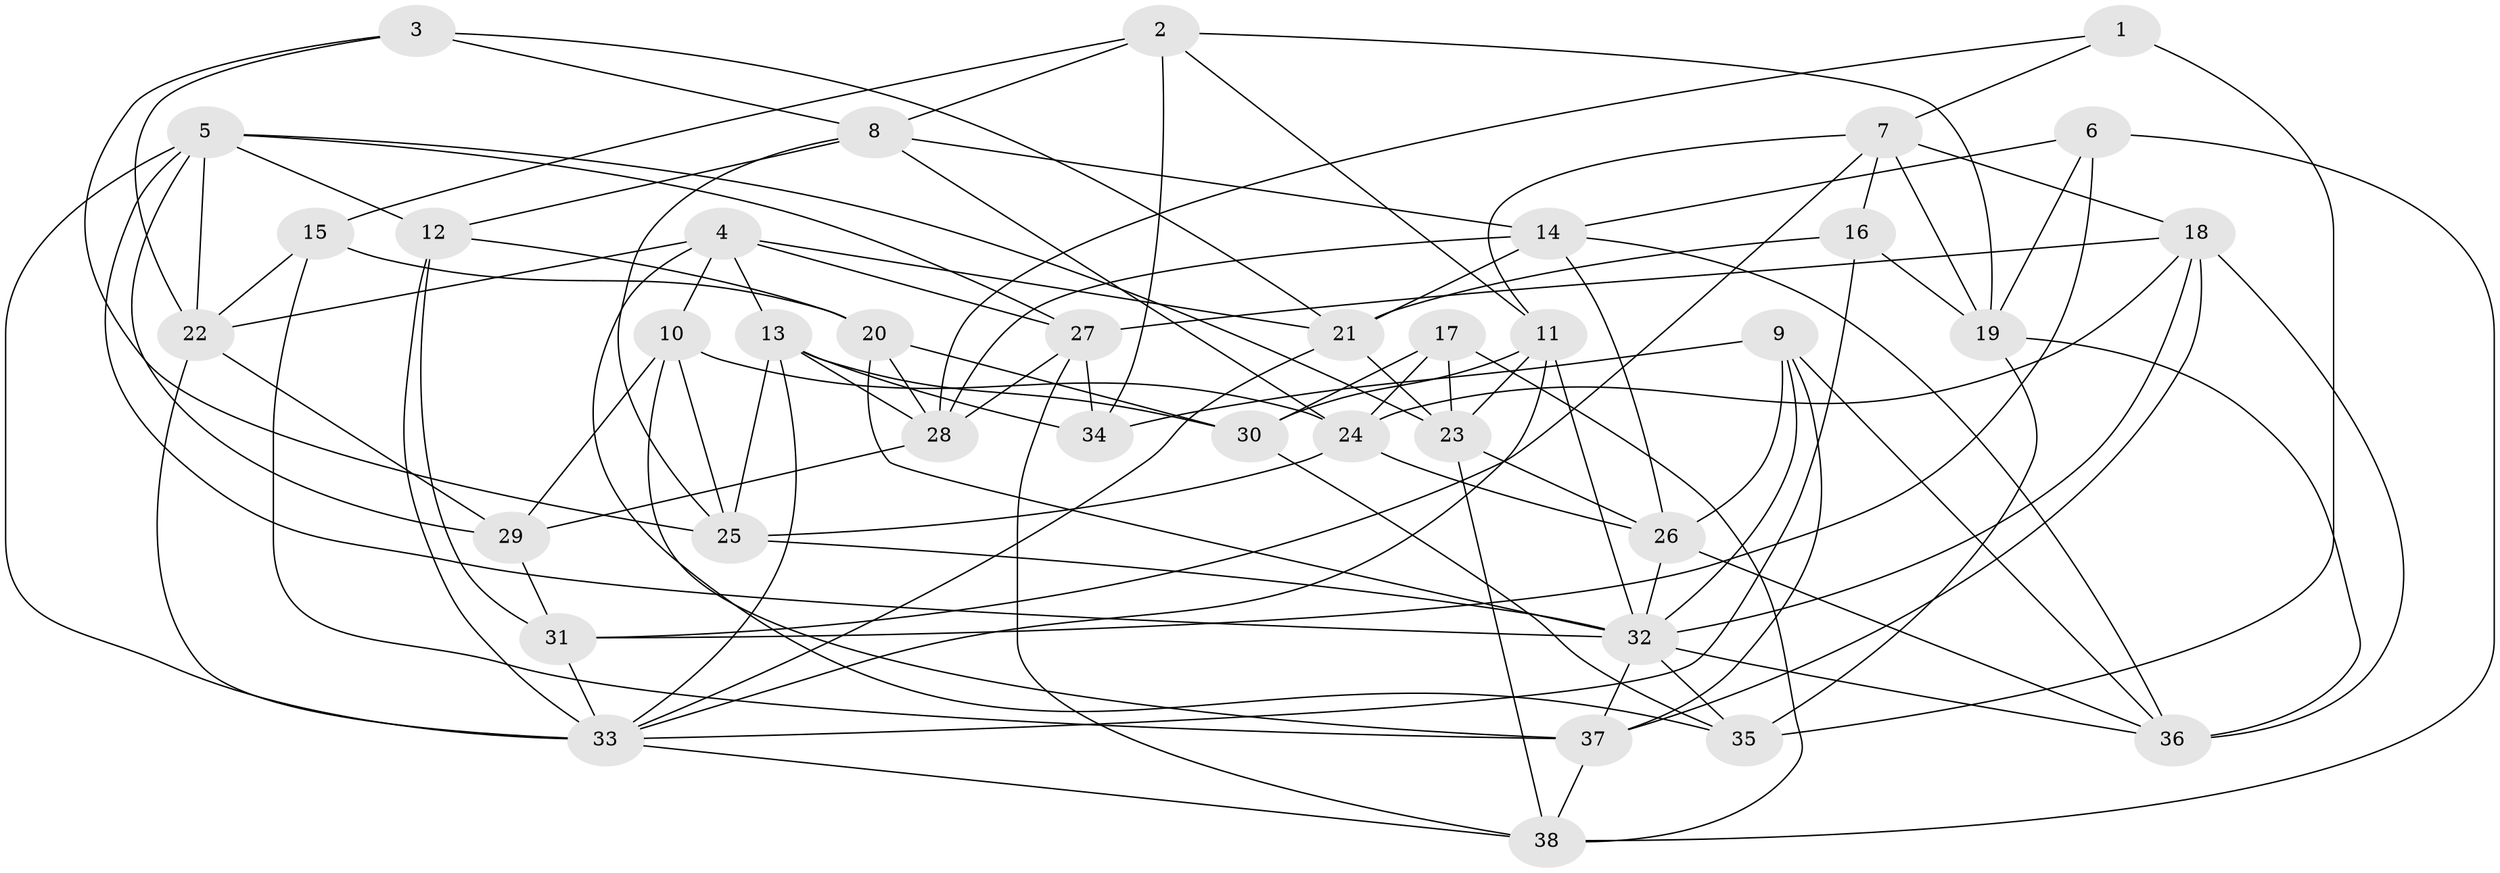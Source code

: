 // original degree distribution, {4: 1.0}
// Generated by graph-tools (version 1.1) at 2025/26/03/09/25 03:26:55]
// undirected, 38 vertices, 106 edges
graph export_dot {
graph [start="1"]
  node [color=gray90,style=filled];
  1;
  2;
  3;
  4;
  5;
  6;
  7;
  8;
  9;
  10;
  11;
  12;
  13;
  14;
  15;
  16;
  17;
  18;
  19;
  20;
  21;
  22;
  23;
  24;
  25;
  26;
  27;
  28;
  29;
  30;
  31;
  32;
  33;
  34;
  35;
  36;
  37;
  38;
  1 -- 7 [weight=1.0];
  1 -- 28 [weight=1.0];
  1 -- 35 [weight=2.0];
  2 -- 8 [weight=1.0];
  2 -- 11 [weight=1.0];
  2 -- 15 [weight=1.0];
  2 -- 19 [weight=1.0];
  2 -- 34 [weight=2.0];
  3 -- 8 [weight=1.0];
  3 -- 21 [weight=1.0];
  3 -- 22 [weight=1.0];
  3 -- 25 [weight=1.0];
  4 -- 10 [weight=1.0];
  4 -- 13 [weight=1.0];
  4 -- 21 [weight=1.0];
  4 -- 22 [weight=1.0];
  4 -- 27 [weight=1.0];
  4 -- 35 [weight=1.0];
  5 -- 12 [weight=1.0];
  5 -- 22 [weight=1.0];
  5 -- 23 [weight=1.0];
  5 -- 27 [weight=1.0];
  5 -- 29 [weight=1.0];
  5 -- 32 [weight=1.0];
  5 -- 33 [weight=2.0];
  6 -- 14 [weight=1.0];
  6 -- 19 [weight=1.0];
  6 -- 31 [weight=1.0];
  6 -- 38 [weight=1.0];
  7 -- 11 [weight=1.0];
  7 -- 16 [weight=1.0];
  7 -- 18 [weight=1.0];
  7 -- 19 [weight=1.0];
  7 -- 31 [weight=1.0];
  8 -- 12 [weight=1.0];
  8 -- 14 [weight=1.0];
  8 -- 24 [weight=1.0];
  8 -- 25 [weight=1.0];
  9 -- 26 [weight=1.0];
  9 -- 32 [weight=1.0];
  9 -- 34 [weight=2.0];
  9 -- 36 [weight=1.0];
  9 -- 37 [weight=1.0];
  10 -- 24 [weight=1.0];
  10 -- 25 [weight=1.0];
  10 -- 29 [weight=2.0];
  10 -- 37 [weight=1.0];
  11 -- 23 [weight=1.0];
  11 -- 30 [weight=1.0];
  11 -- 32 [weight=1.0];
  11 -- 33 [weight=1.0];
  12 -- 20 [weight=1.0];
  12 -- 31 [weight=2.0];
  12 -- 33 [weight=1.0];
  13 -- 25 [weight=1.0];
  13 -- 28 [weight=1.0];
  13 -- 30 [weight=1.0];
  13 -- 33 [weight=1.0];
  13 -- 34 [weight=1.0];
  14 -- 21 [weight=1.0];
  14 -- 26 [weight=1.0];
  14 -- 28 [weight=1.0];
  14 -- 36 [weight=1.0];
  15 -- 20 [weight=1.0];
  15 -- 22 [weight=1.0];
  15 -- 37 [weight=1.0];
  16 -- 19 [weight=1.0];
  16 -- 21 [weight=1.0];
  16 -- 33 [weight=1.0];
  17 -- 23 [weight=1.0];
  17 -- 24 [weight=1.0];
  17 -- 30 [weight=1.0];
  17 -- 38 [weight=1.0];
  18 -- 24 [weight=1.0];
  18 -- 27 [weight=1.0];
  18 -- 32 [weight=1.0];
  18 -- 36 [weight=1.0];
  18 -- 37 [weight=1.0];
  19 -- 35 [weight=1.0];
  19 -- 36 [weight=1.0];
  20 -- 28 [weight=1.0];
  20 -- 30 [weight=2.0];
  20 -- 32 [weight=1.0];
  21 -- 23 [weight=1.0];
  21 -- 33 [weight=1.0];
  22 -- 29 [weight=1.0];
  22 -- 33 [weight=1.0];
  23 -- 26 [weight=1.0];
  23 -- 38 [weight=1.0];
  24 -- 25 [weight=1.0];
  24 -- 26 [weight=1.0];
  25 -- 32 [weight=1.0];
  26 -- 32 [weight=1.0];
  26 -- 36 [weight=1.0];
  27 -- 28 [weight=1.0];
  27 -- 34 [weight=1.0];
  27 -- 38 [weight=1.0];
  28 -- 29 [weight=1.0];
  29 -- 31 [weight=1.0];
  30 -- 35 [weight=1.0];
  31 -- 33 [weight=1.0];
  32 -- 35 [weight=1.0];
  32 -- 36 [weight=1.0];
  32 -- 37 [weight=1.0];
  33 -- 38 [weight=1.0];
  37 -- 38 [weight=1.0];
}
